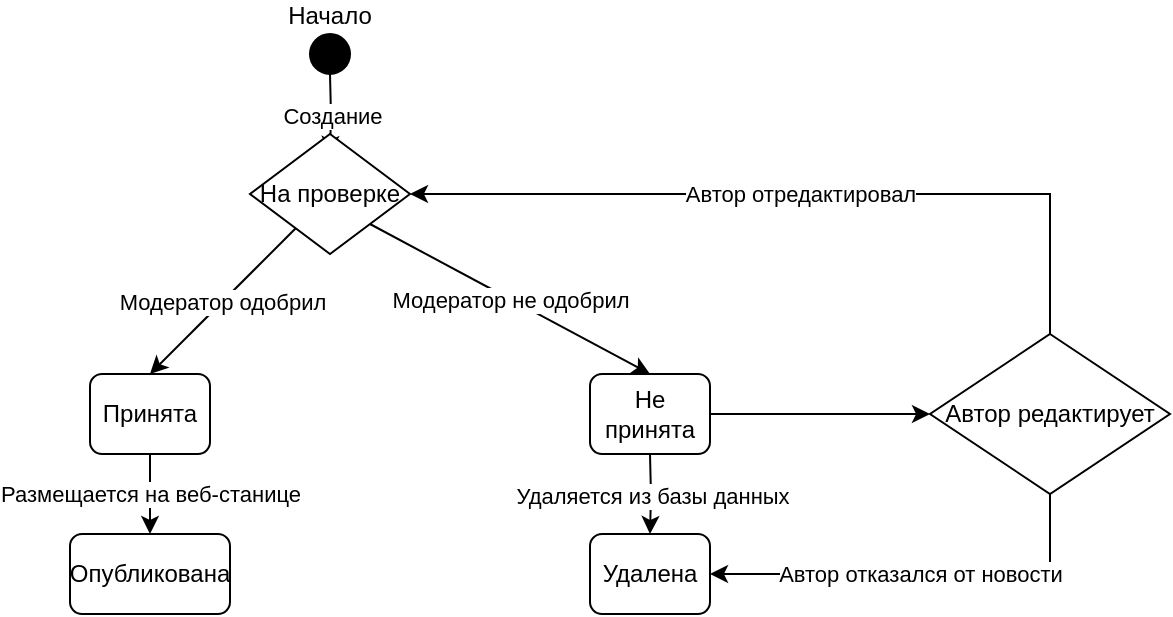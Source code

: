 <mxfile version="20.3.7" type="device"><diagram id="5Rs494Sx_Fad4aJfM8MT" name="Страница 1"><mxGraphModel dx="1422" dy="794" grid="1" gridSize="10" guides="1" tooltips="1" connect="1" arrows="1" fold="1" page="1" pageScale="1" pageWidth="827" pageHeight="1169" math="0" shadow="0"><root><mxCell id="0"/><mxCell id="1" parent="0"/><mxCell id="ZnHX12o4zyeBue7nLmsP-4" value="Создание" style="edgeStyle=orthogonalEdgeStyle;rounded=0;orthogonalLoop=1;jettySize=auto;html=1;" edge="1" parent="1"><mxGeometry relative="1" as="geometry"><mxPoint x="180" y="50" as="sourcePoint"/><mxPoint x="180" y="90" as="targetPoint"/></mxGeometry></mxCell><mxCell id="ZnHX12o4zyeBue7nLmsP-1" value="Начало" style="ellipse;whiteSpace=wrap;html=1;strokeColor=default;fillColor=#000000;labelPosition=center;verticalLabelPosition=top;align=center;verticalAlign=bottom;" vertex="1" parent="1"><mxGeometry x="170" y="30" width="20" height="20" as="geometry"/></mxCell><mxCell id="ZnHX12o4zyeBue7nLmsP-7" value="Модератор одобрил" style="rounded=0;orthogonalLoop=1;jettySize=auto;html=1;entryX=0.5;entryY=0;entryDx=0;entryDy=0;" edge="1" parent="1" source="ZnHX12o4zyeBue7nLmsP-3" target="ZnHX12o4zyeBue7nLmsP-5"><mxGeometry relative="1" as="geometry"><mxPoint x="180" y="130" as="sourcePoint"/><mxPoint x="180" y="160" as="targetPoint"/></mxGeometry></mxCell><mxCell id="ZnHX12o4zyeBue7nLmsP-8" value="Модератор не одобрил" style="orthogonalLoop=1;jettySize=auto;html=1;entryX=0.5;entryY=0;entryDx=0;entryDy=0;rounded=0;strokeColor=default;exitX=1;exitY=1;exitDx=0;exitDy=0;" edge="1" parent="1" source="ZnHX12o4zyeBue7nLmsP-3" target="ZnHX12o4zyeBue7nLmsP-6"><mxGeometry relative="1" as="geometry"/></mxCell><mxCell id="ZnHX12o4zyeBue7nLmsP-3" value="На проверке" style="rhombus;whiteSpace=wrap;html=1;fontFamily=Helvetica;fontSize=12;fontColor=default;align=center;strokeColor=default;fillColor=#FFFFFF;" vertex="1" parent="1"><mxGeometry x="140" y="80" width="80" height="60" as="geometry"/></mxCell><mxCell id="ZnHX12o4zyeBue7nLmsP-13" value="Размещается на веб-станице" style="edgeStyle=orthogonalEdgeStyle;rounded=0;orthogonalLoop=1;jettySize=auto;html=1;" edge="1" parent="1" source="ZnHX12o4zyeBue7nLmsP-5" target="ZnHX12o4zyeBue7nLmsP-12"><mxGeometry relative="1" as="geometry"/></mxCell><mxCell id="ZnHX12o4zyeBue7nLmsP-5" value="Принята" style="rounded=1;whiteSpace=wrap;html=1;strokeColor=default;fillColor=#FFFFFF;" vertex="1" parent="1"><mxGeometry x="60" y="200" width="60" height="40" as="geometry"/></mxCell><mxCell id="ZnHX12o4zyeBue7nLmsP-11" value="Удаляется из базы данных" style="edgeStyle=orthogonalEdgeStyle;rounded=0;orthogonalLoop=1;jettySize=auto;html=1;" edge="1" parent="1"><mxGeometry relative="1" as="geometry"><mxPoint x="340" y="240" as="sourcePoint"/><mxPoint x="340" y="280" as="targetPoint"/></mxGeometry></mxCell><mxCell id="ZnHX12o4zyeBue7nLmsP-14" value="Автор отредактировал" style="edgeStyle=orthogonalEdgeStyle;rounded=0;orthogonalLoop=1;jettySize=auto;html=1;entryX=1;entryY=0.5;entryDx=0;entryDy=0;strokeColor=default;exitX=0.5;exitY=0;exitDx=0;exitDy=0;" edge="1" parent="1" source="ZnHX12o4zyeBue7nLmsP-17" target="ZnHX12o4zyeBue7nLmsP-3"><mxGeometry relative="1" as="geometry"><Array as="points"><mxPoint x="540" y="110"/></Array></mxGeometry></mxCell><mxCell id="ZnHX12o4zyeBue7nLmsP-18" style="edgeStyle=none;rounded=0;orthogonalLoop=1;jettySize=auto;html=1;entryX=0;entryY=0.5;entryDx=0;entryDy=0;strokeColor=default;" edge="1" parent="1" source="ZnHX12o4zyeBue7nLmsP-6" target="ZnHX12o4zyeBue7nLmsP-17"><mxGeometry relative="1" as="geometry"/></mxCell><mxCell id="ZnHX12o4zyeBue7nLmsP-6" value="Не принята" style="rounded=1;whiteSpace=wrap;html=1;strokeColor=default;fillColor=#FFFFFF;" vertex="1" parent="1"><mxGeometry x="310" y="200" width="60" height="40" as="geometry"/></mxCell><mxCell id="ZnHX12o4zyeBue7nLmsP-9" value="Удалена" style="rounded=1;whiteSpace=wrap;html=1;strokeColor=default;fillColor=#FFFFFF;" vertex="1" parent="1"><mxGeometry x="310" y="280" width="60" height="40" as="geometry"/></mxCell><mxCell id="ZnHX12o4zyeBue7nLmsP-12" value="Опубликована" style="rounded=1;whiteSpace=wrap;html=1;strokeColor=default;fillColor=#FFFFFF;" vertex="1" parent="1"><mxGeometry x="50" y="280" width="80" height="40" as="geometry"/></mxCell><mxCell id="ZnHX12o4zyeBue7nLmsP-19" value="Автор отказался от новости" style="edgeStyle=orthogonalEdgeStyle;rounded=0;orthogonalLoop=1;jettySize=auto;html=1;entryX=1;entryY=0.5;entryDx=0;entryDy=0;strokeColor=default;exitX=0.5;exitY=1;exitDx=0;exitDy=0;" edge="1" parent="1" source="ZnHX12o4zyeBue7nLmsP-17" target="ZnHX12o4zyeBue7nLmsP-9"><mxGeometry relative="1" as="geometry"><Array as="points"><mxPoint x="540" y="300"/></Array></mxGeometry></mxCell><mxCell id="ZnHX12o4zyeBue7nLmsP-17" value="Автор редактирует" style="rhombus;whiteSpace=wrap;html=1;fontFamily=Helvetica;fontSize=12;fontColor=default;align=center;strokeColor=default;fillColor=#FFFFFF;" vertex="1" parent="1"><mxGeometry x="480" y="180" width="120" height="80" as="geometry"/></mxCell></root></mxGraphModel></diagram></mxfile>